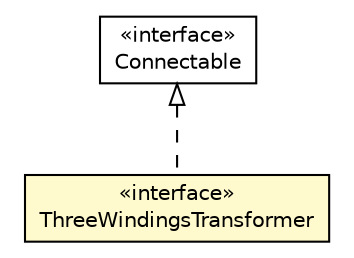 #!/usr/local/bin/dot
#
# Class diagram 
# Generated by UMLGraph version R5_6 (http://www.umlgraph.org/)
#

digraph G {
	edge [fontname="Helvetica",fontsize=10,labelfontname="Helvetica",labelfontsize=10];
	node [fontname="Helvetica",fontsize=10,shape=plaintext];
	nodesep=0.25;
	ranksep=0.5;
	// eu.itesla_project.iidm.network.ThreeWindingsTransformer
	c8748 [label=<<table title="eu.itesla_project.iidm.network.ThreeWindingsTransformer" border="0" cellborder="1" cellspacing="0" cellpadding="2" port="p" bgcolor="lemonChiffon" href="./ThreeWindingsTransformer.html">
		<tr><td><table border="0" cellspacing="0" cellpadding="1">
<tr><td align="center" balign="center"> &#171;interface&#187; </td></tr>
<tr><td align="center" balign="center"> ThreeWindingsTransformer </td></tr>
		</table></td></tr>
		</table>>, URL="./ThreeWindingsTransformer.html", fontname="Helvetica", fontcolor="black", fontsize=10.0];
	// eu.itesla_project.iidm.network.Connectable
	c8790 [label=<<table title="eu.itesla_project.iidm.network.Connectable" border="0" cellborder="1" cellspacing="0" cellpadding="2" port="p" href="./Connectable.html">
		<tr><td><table border="0" cellspacing="0" cellpadding="1">
<tr><td align="center" balign="center"> &#171;interface&#187; </td></tr>
<tr><td align="center" balign="center"> Connectable </td></tr>
		</table></td></tr>
		</table>>, URL="./Connectable.html", fontname="Helvetica", fontcolor="black", fontsize=10.0];
	//eu.itesla_project.iidm.network.ThreeWindingsTransformer implements eu.itesla_project.iidm.network.Connectable
	c8790:p -> c8748:p [dir=back,arrowtail=empty,style=dashed];
}

